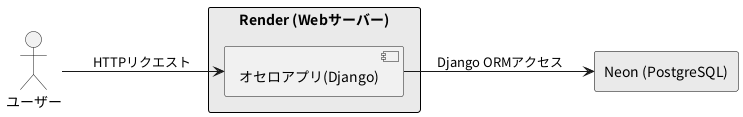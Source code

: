 @startuml system_architecture
skinparam defaultFontName "Noto Sans CJK JP"
left to right direction

skinparam rectangle {
  BackgroundColor #EAEAEA
  BorderColor Black
}

actor ユーザー as user

rectangle "Render (Webサーバー)" {
    component "オセロアプリ(Django)" as django
}

rectangle "Neon (PostgreSQL)" as db

user --> django : HTTPリクエスト
django --> db : Django ORMアクセス

@enduml